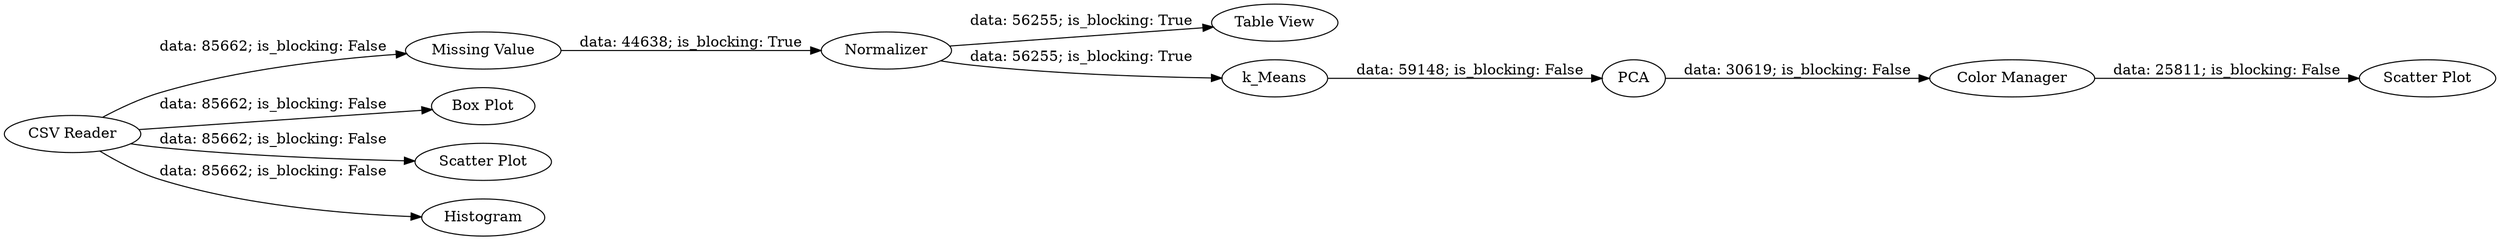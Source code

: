 digraph {
	"959119675067466001_10" [label="Color Manager"]
	"959119675067466001_13" [label="CSV Reader"]
	"959119675067466001_6" [label="Missing Value"]
	"959119675067466001_3" [label="Box Plot"]
	"959119675067466001_7" [label="Table View"]
	"959119675067466001_8" [label=k_Means]
	"959119675067466001_9" [label=PCA]
	"959119675067466001_11" [label="Scatter Plot"]
	"959119675067466001_4" [label="Scatter Plot"]
	"959119675067466001_5" [label=Normalizer]
	"959119675067466001_2" [label=Histogram]
	"959119675067466001_5" -> "959119675067466001_7" [label="data: 56255; is_blocking: True"]
	"959119675067466001_8" -> "959119675067466001_9" [label="data: 59148; is_blocking: False"]
	"959119675067466001_13" -> "959119675067466001_2" [label="data: 85662; is_blocking: False"]
	"959119675067466001_10" -> "959119675067466001_11" [label="data: 25811; is_blocking: False"]
	"959119675067466001_9" -> "959119675067466001_10" [label="data: 30619; is_blocking: False"]
	"959119675067466001_13" -> "959119675067466001_6" [label="data: 85662; is_blocking: False"]
	"959119675067466001_13" -> "959119675067466001_3" [label="data: 85662; is_blocking: False"]
	"959119675067466001_6" -> "959119675067466001_5" [label="data: 44638; is_blocking: True"]
	"959119675067466001_5" -> "959119675067466001_8" [label="data: 56255; is_blocking: True"]
	"959119675067466001_13" -> "959119675067466001_4" [label="data: 85662; is_blocking: False"]
	rankdir=LR
}
